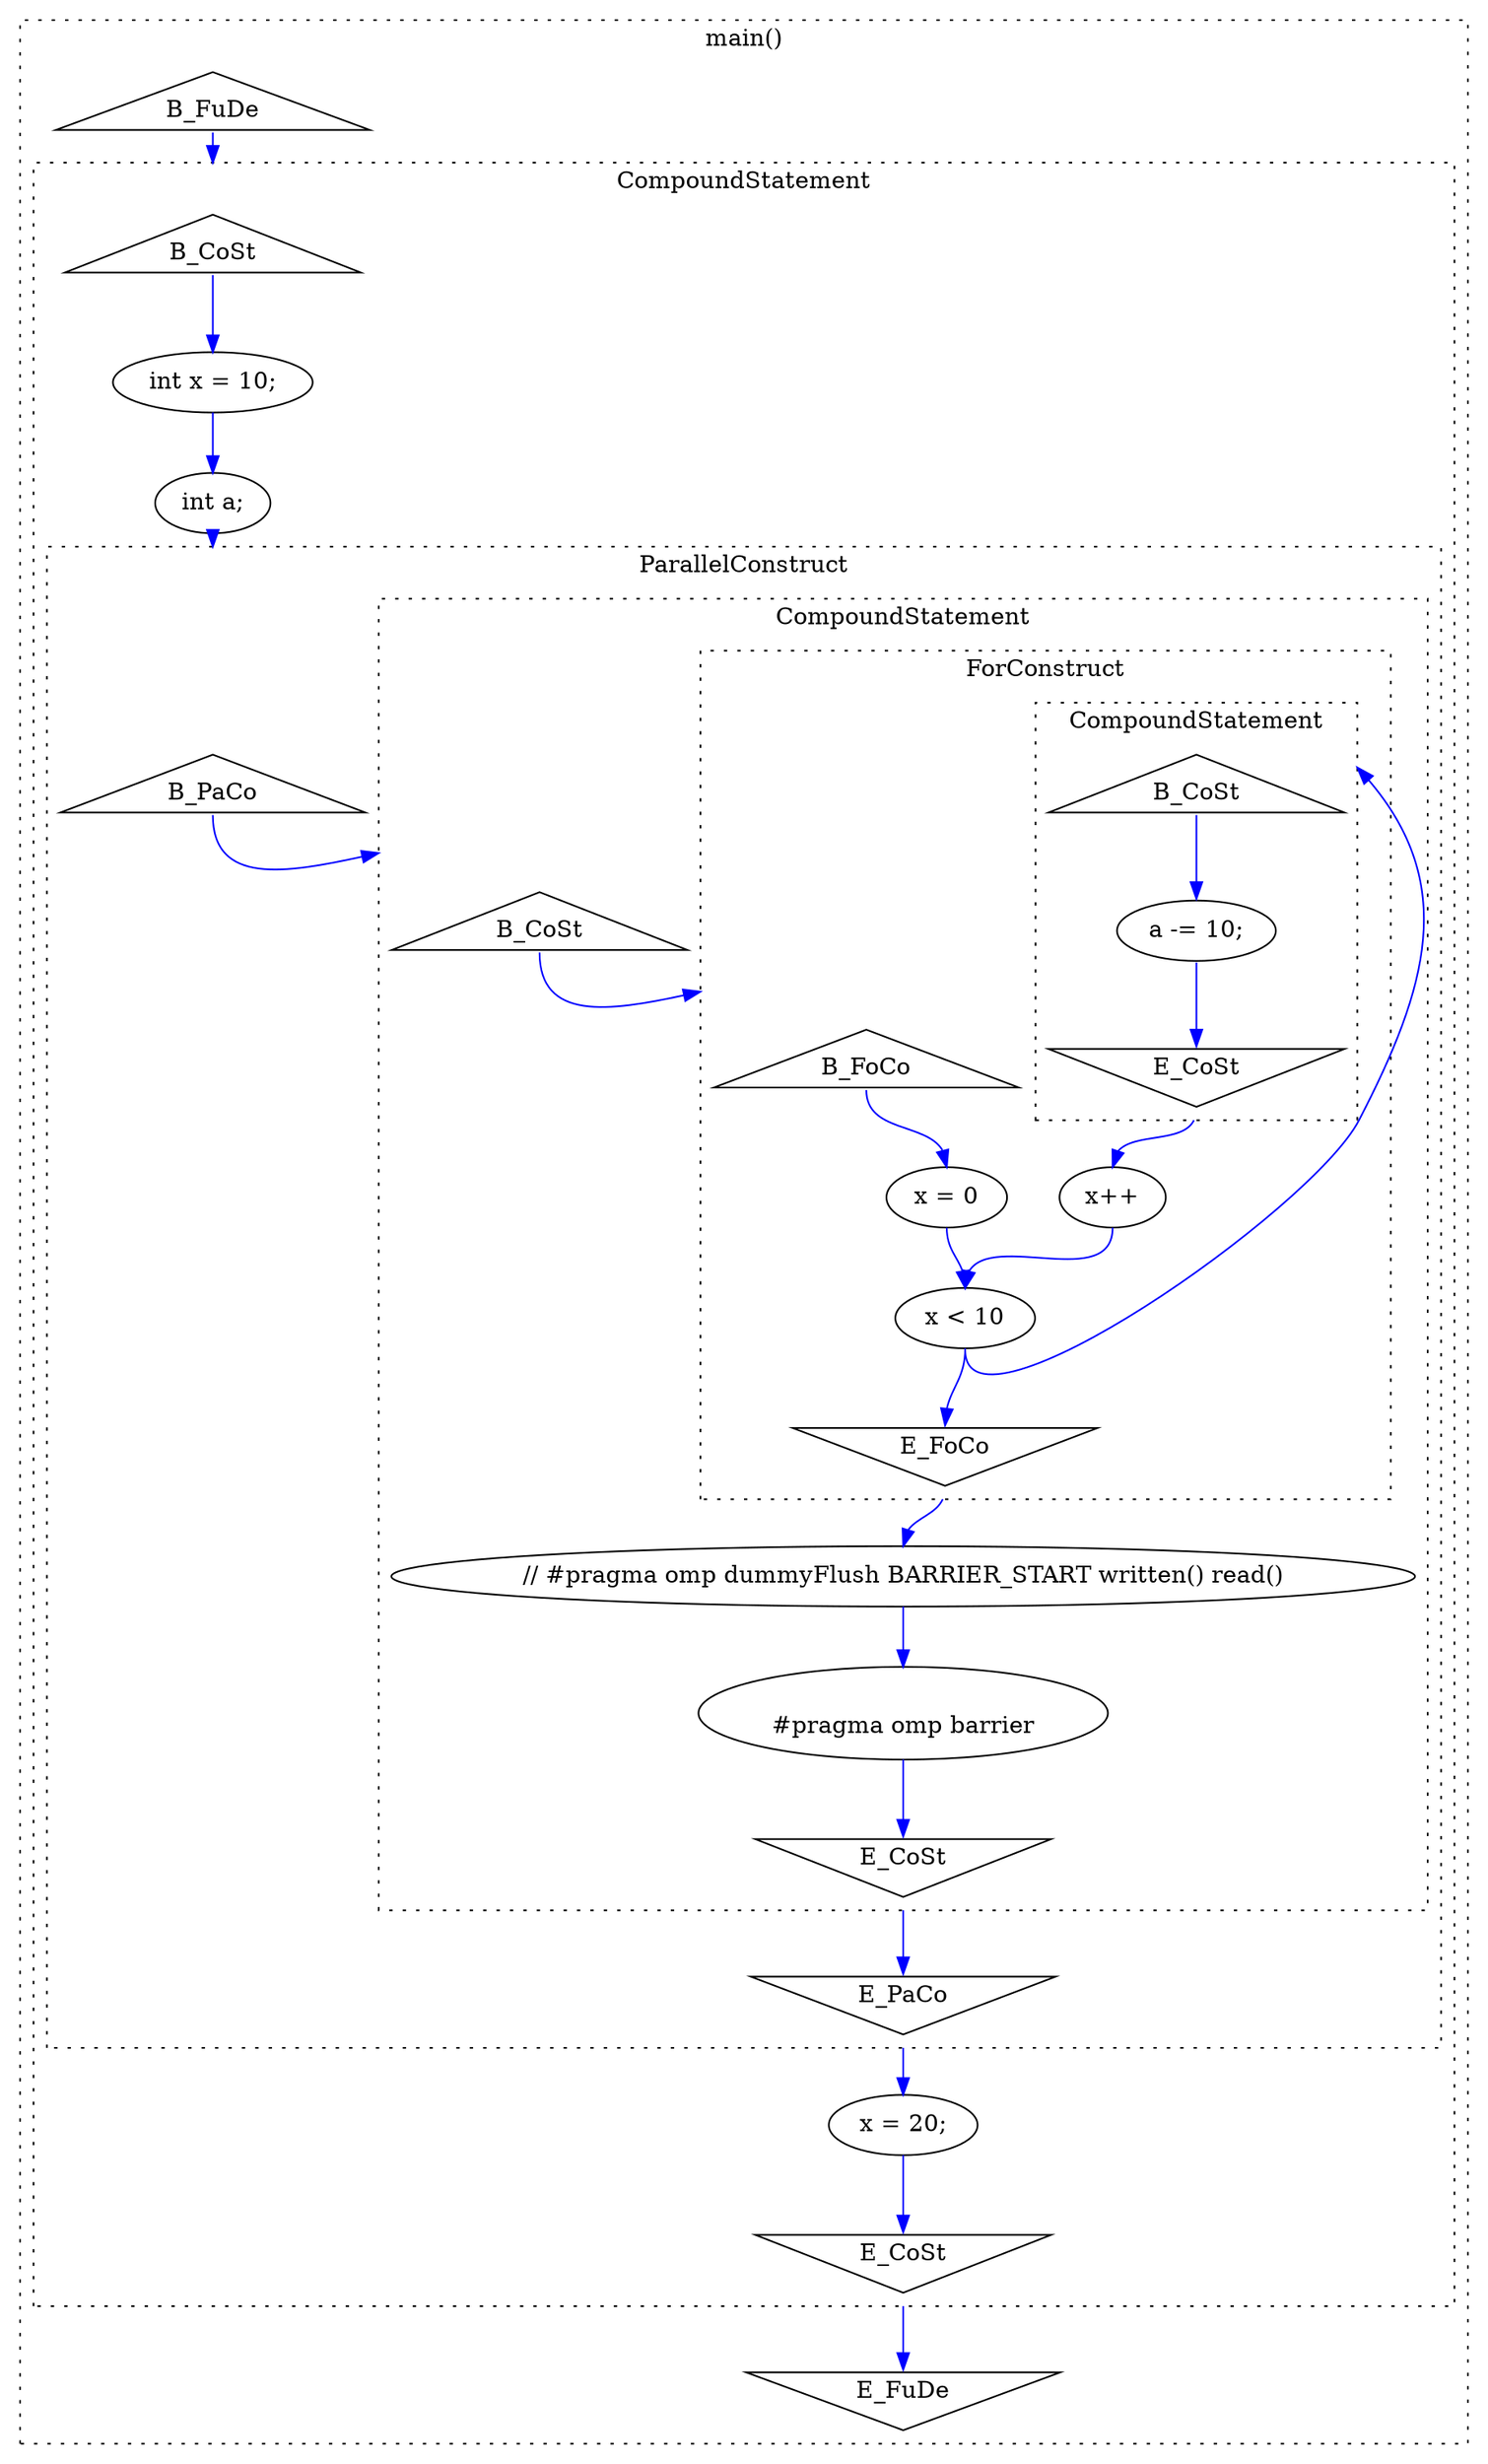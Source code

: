 digraph graph1675603360 {
	compound=true;
	edge[color=blue];
	subgraph cluster1864572141 {
		compound=true;
		style=dotted;
		label="main()";
		node900073076[label="B_FuDe", shape="triangle"];
		node1674899618[label="E_FuDe", shape="invtriangle"];
		subgraph cluster2105078741 {
			compound=true;
			style=dotted;
			label="CompoundStatement";
			node172711139[label="B_CoSt", shape="triangle"];
			node257650296[label="E_CoSt", shape="invtriangle"];
			node1263455953[label="int x = 10;"];
			node1905420854[label="int a;"];
			subgraph cluster560897187 {
				compound=true;
				style=dotted;
				label="ParallelConstruct";
				node1964117592[label="B_PaCo", shape="triangle"];
				node1217883757[label="E_PaCo", shape="invtriangle"];
				subgraph cluster708214419 {
					compound=true;
					style=dotted;
					label="CompoundStatement";
					node2137552114[label="B_CoSt", shape="triangle"];
					node443401609[label="E_CoSt", shape="invtriangle"];
					subgraph cluster1100004490 {
						compound=true;
						style=dotted;
						label="ForConstruct";
						node1204822967[label="B_FoCo", shape="triangle"];
						node1552133633[label="E_FoCo", shape="invtriangle"];
						node761577728[label="x = 0"];
						node1775525066[label="x < 10"];
						node803149788[label="x++"];
						subgraph cluster1852655488 {
							compound=true;
							style=dotted;
							label="CompoundStatement";
							node1695213452[label="B_CoSt", shape="triangle"];
							node779343339[label="E_CoSt", shape="invtriangle"];
							node2042971662[label="a -= 10;"];
						}
					}
					node2106609649[label="// #pragma omp dummyFlush BARRIER_START written() read()
"];
					node1335157064[label="
#pragma omp barrier
"];
				}
			}
			node1010311355[label="x = 20;"];
		}
	}
	node900073076 -> node172711139[tailport=s, headport=n, weight=8, lhead=cluster2105078741];
	node172711139 -> node1263455953[tailport=s, headport=n, weight=8];
	node1263455953 -> node1905420854[weight=8, tailport=s, headport=n];
	node1905420854 -> node1964117592[lhead=cluster560897187, weight=8, tailport=s, headport=n];
	node1964117592 -> node2137552114[tailport=s, headport=n, weight=8, lhead=cluster708214419];
	node2137552114 -> node1204822967[tailport=s, headport=n, weight=8, lhead=cluster1100004490];
	node1204822967 -> node761577728[tailport=s, headport=n, weight=8];
	node761577728 -> node1775525066[weight=8, tailport=s, headport=n];
	node1775525066 -> node1695213452[lhead=cluster1852655488, weight=8, tailport=s, headport=n];
	node1775525066 -> node1552133633[weight=8, tailport=s, headport=n];
	node803149788 -> node1775525066[weight=8, tailport=s, headport=n];
	node1695213452 -> node2042971662[tailport=s, headport=n, weight=8];
	node2042971662 -> node779343339[weight=8, tailport=s, headport=n];
	node779343339 -> node803149788[tailport=s, headport=n, weight=8, ltail=cluster1852655488];
	node1552133633 -> node2106609649[tailport=s, headport=n, weight=8, ltail=cluster1100004490];
	node2106609649 -> node1335157064[weight=8, tailport=s, headport=n];
	node1335157064 -> node443401609[weight=8, tailport=s, headport=n];
	node443401609 -> node1217883757[tailport=s, headport=n, weight=8, ltail=cluster708214419];
	node1217883757 -> node1010311355[tailport=s, headport=n, weight=8, ltail=cluster560897187];
	node1010311355 -> node257650296[weight=8, tailport=s, headport=n];
	node257650296 -> node1674899618[tailport=s, headport=n, weight=8, ltail=cluster2105078741];
}
